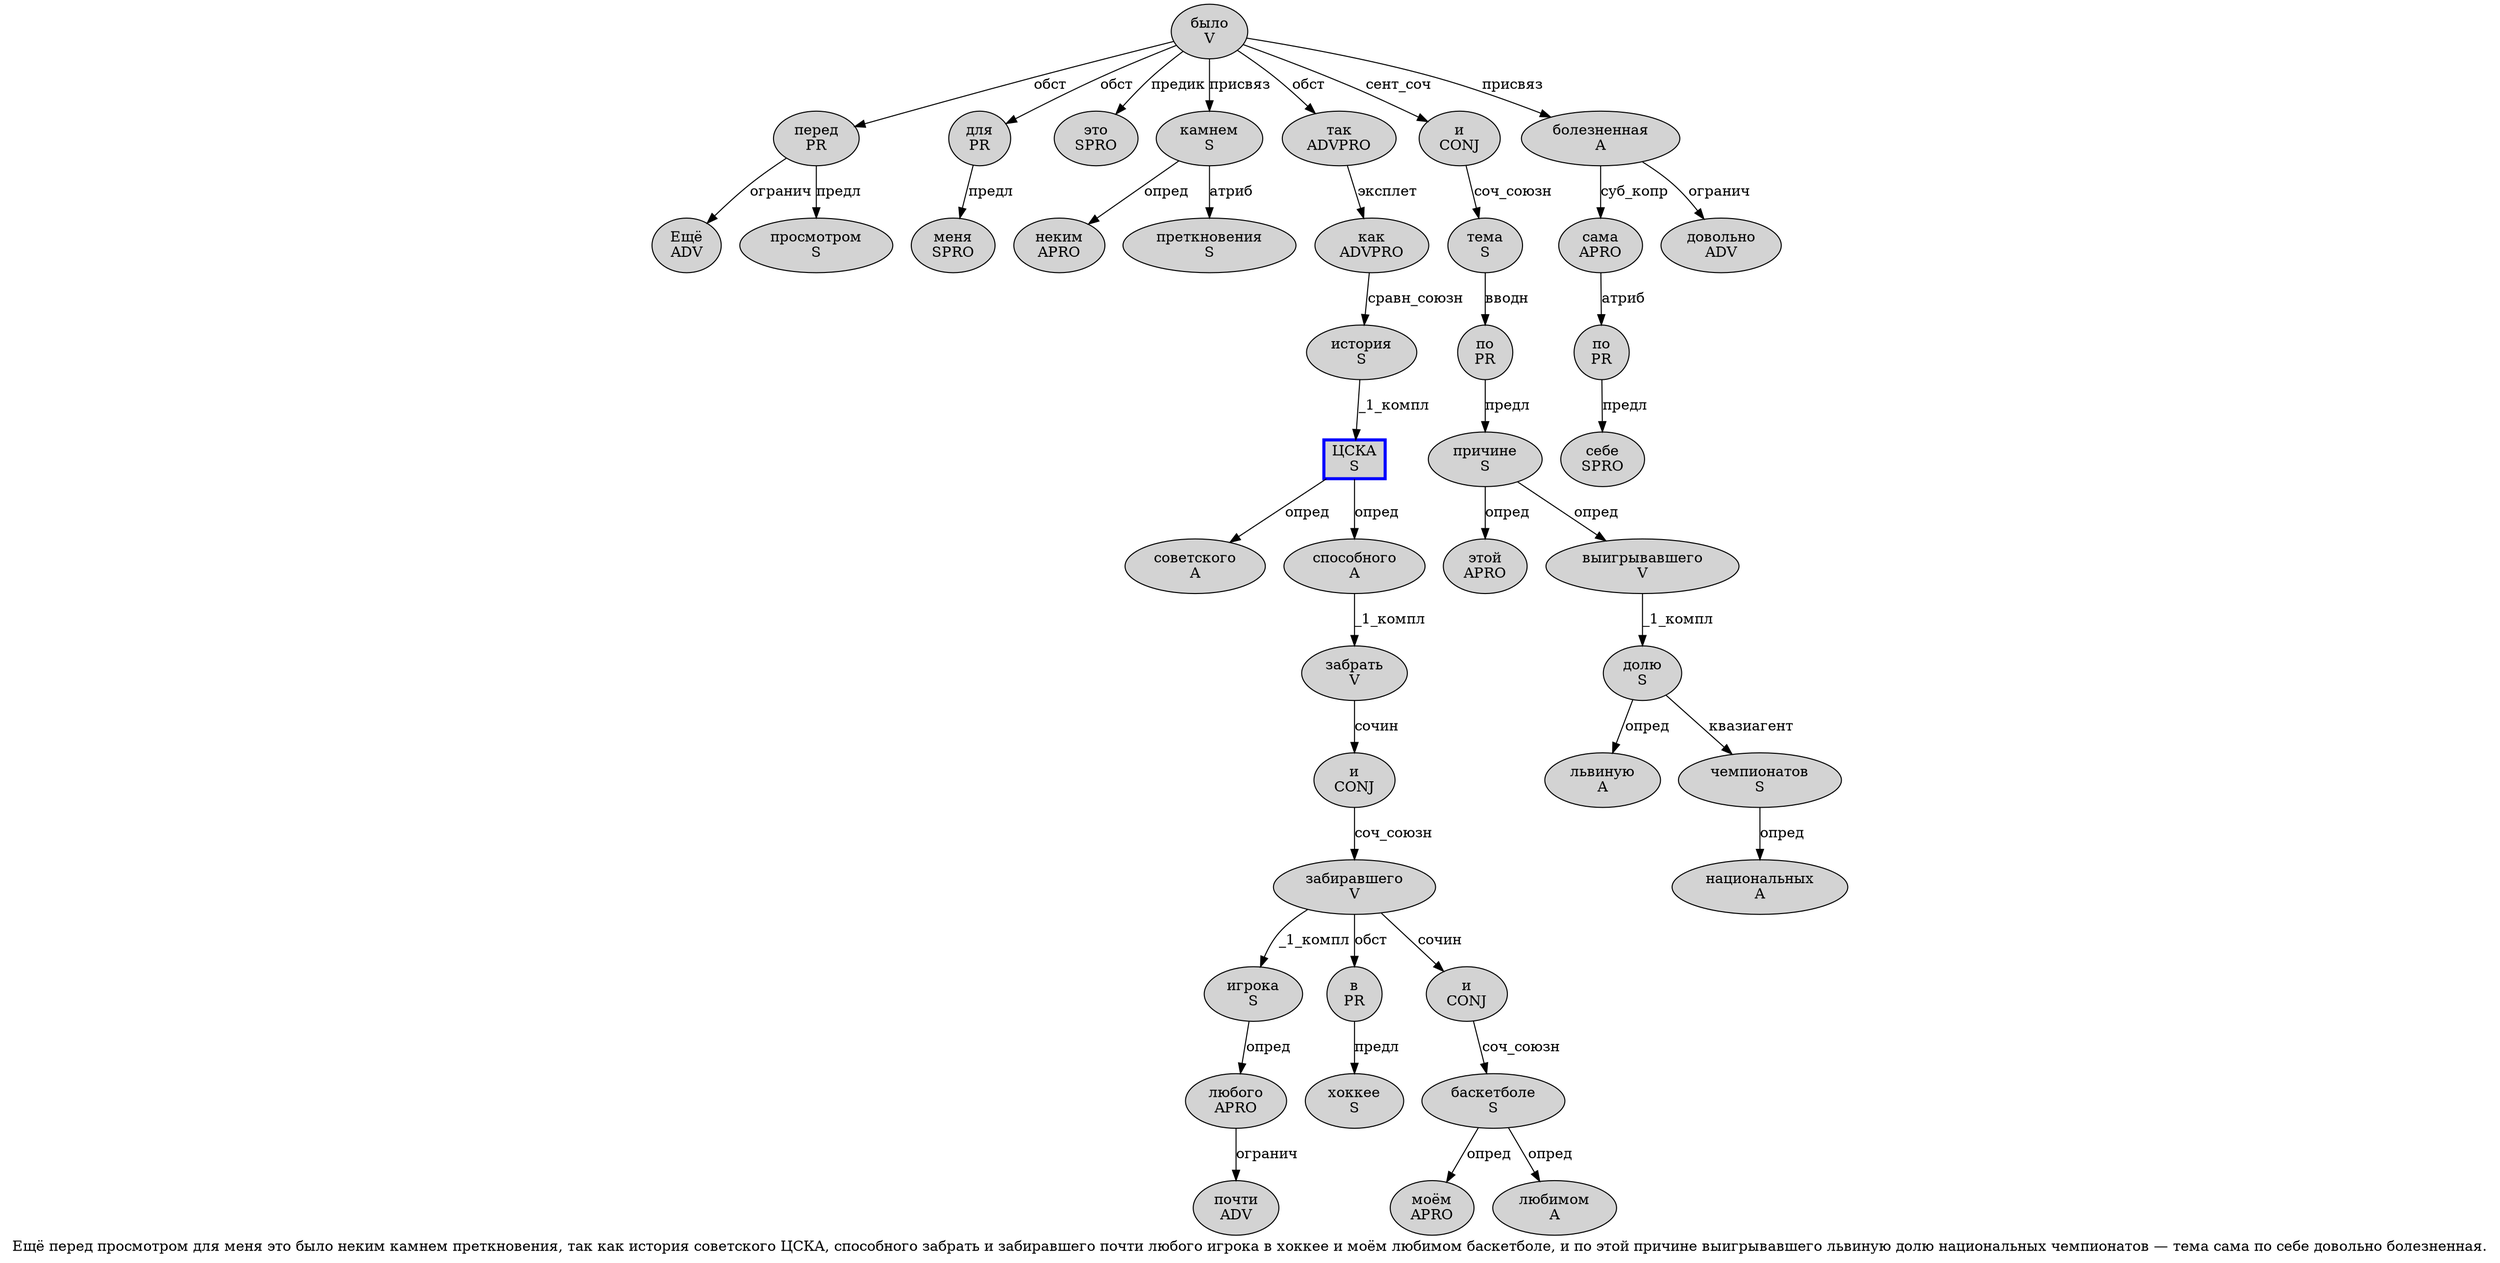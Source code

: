 digraph SENTENCE_3702 {
	graph [label="Ещё перед просмотром для меня это было неким камнем преткновения, так как история советского ЦСКА, способного забрать и забиравшего почти любого игрока в хоккее и моём любимом баскетболе, и по этой причине выигрывавшего львиную долю национальных чемпионатов — тема сама по себе довольно болезненная."]
	node [style=filled]
		0 [label="Ещё
ADV" color="" fillcolor=lightgray penwidth=1 shape=ellipse]
		1 [label="перед
PR" color="" fillcolor=lightgray penwidth=1 shape=ellipse]
		2 [label="просмотром
S" color="" fillcolor=lightgray penwidth=1 shape=ellipse]
		3 [label="для
PR" color="" fillcolor=lightgray penwidth=1 shape=ellipse]
		4 [label="меня
SPRO" color="" fillcolor=lightgray penwidth=1 shape=ellipse]
		5 [label="это
SPRO" color="" fillcolor=lightgray penwidth=1 shape=ellipse]
		6 [label="было
V" color="" fillcolor=lightgray penwidth=1 shape=ellipse]
		7 [label="неким
APRO" color="" fillcolor=lightgray penwidth=1 shape=ellipse]
		8 [label="камнем
S" color="" fillcolor=lightgray penwidth=1 shape=ellipse]
		9 [label="преткновения
S" color="" fillcolor=lightgray penwidth=1 shape=ellipse]
		11 [label="так
ADVPRO" color="" fillcolor=lightgray penwidth=1 shape=ellipse]
		12 [label="как
ADVPRO" color="" fillcolor=lightgray penwidth=1 shape=ellipse]
		13 [label="история
S" color="" fillcolor=lightgray penwidth=1 shape=ellipse]
		14 [label="советского
A" color="" fillcolor=lightgray penwidth=1 shape=ellipse]
		15 [label="ЦСКА
S" color=blue fillcolor=lightgray penwidth=3 shape=box]
		17 [label="способного
A" color="" fillcolor=lightgray penwidth=1 shape=ellipse]
		18 [label="забрать
V" color="" fillcolor=lightgray penwidth=1 shape=ellipse]
		19 [label="и
CONJ" color="" fillcolor=lightgray penwidth=1 shape=ellipse]
		20 [label="забиравшего
V" color="" fillcolor=lightgray penwidth=1 shape=ellipse]
		21 [label="почти
ADV" color="" fillcolor=lightgray penwidth=1 shape=ellipse]
		22 [label="любого
APRO" color="" fillcolor=lightgray penwidth=1 shape=ellipse]
		23 [label="игрока
S" color="" fillcolor=lightgray penwidth=1 shape=ellipse]
		24 [label="в
PR" color="" fillcolor=lightgray penwidth=1 shape=ellipse]
		25 [label="хоккее
S" color="" fillcolor=lightgray penwidth=1 shape=ellipse]
		26 [label="и
CONJ" color="" fillcolor=lightgray penwidth=1 shape=ellipse]
		27 [label="моём
APRO" color="" fillcolor=lightgray penwidth=1 shape=ellipse]
		28 [label="любимом
A" color="" fillcolor=lightgray penwidth=1 shape=ellipse]
		29 [label="баскетболе
S" color="" fillcolor=lightgray penwidth=1 shape=ellipse]
		31 [label="и
CONJ" color="" fillcolor=lightgray penwidth=1 shape=ellipse]
		32 [label="по
PR" color="" fillcolor=lightgray penwidth=1 shape=ellipse]
		33 [label="этой
APRO" color="" fillcolor=lightgray penwidth=1 shape=ellipse]
		34 [label="причине
S" color="" fillcolor=lightgray penwidth=1 shape=ellipse]
		35 [label="выигрывавшего
V" color="" fillcolor=lightgray penwidth=1 shape=ellipse]
		36 [label="львиную
A" color="" fillcolor=lightgray penwidth=1 shape=ellipse]
		37 [label="долю
S" color="" fillcolor=lightgray penwidth=1 shape=ellipse]
		38 [label="национальных
A" color="" fillcolor=lightgray penwidth=1 shape=ellipse]
		39 [label="чемпионатов
S" color="" fillcolor=lightgray penwidth=1 shape=ellipse]
		41 [label="тема
S" color="" fillcolor=lightgray penwidth=1 shape=ellipse]
		42 [label="сама
APRO" color="" fillcolor=lightgray penwidth=1 shape=ellipse]
		43 [label="по
PR" color="" fillcolor=lightgray penwidth=1 shape=ellipse]
		44 [label="себе
SPRO" color="" fillcolor=lightgray penwidth=1 shape=ellipse]
		45 [label="довольно
ADV" color="" fillcolor=lightgray penwidth=1 shape=ellipse]
		46 [label="болезненная
A" color="" fillcolor=lightgray penwidth=1 shape=ellipse]
			23 -> 22 [label="опред"]
			19 -> 20 [label="соч_союзн"]
			11 -> 12 [label="эксплет"]
			34 -> 33 [label="опред"]
			34 -> 35 [label="опред"]
			6 -> 1 [label="обст"]
			6 -> 3 [label="обст"]
			6 -> 5 [label="предик"]
			6 -> 8 [label="присвяз"]
			6 -> 11 [label="обст"]
			6 -> 31 [label="сент_соч"]
			6 -> 46 [label="присвяз"]
			41 -> 32 [label="вводн"]
			17 -> 18 [label="_1_компл"]
			15 -> 14 [label="опред"]
			15 -> 17 [label="опред"]
			20 -> 23 [label="_1_компл"]
			20 -> 24 [label="обст"]
			20 -> 26 [label="сочин"]
			35 -> 37 [label="_1_компл"]
			13 -> 15 [label="_1_компл"]
			12 -> 13 [label="сравн_союзн"]
			39 -> 38 [label="опред"]
			24 -> 25 [label="предл"]
			3 -> 4 [label="предл"]
			42 -> 43 [label="атриб"]
			46 -> 42 [label="суб_копр"]
			46 -> 45 [label="огранич"]
			26 -> 29 [label="соч_союзн"]
			32 -> 34 [label="предл"]
			37 -> 36 [label="опред"]
			37 -> 39 [label="квазиагент"]
			1 -> 0 [label="огранич"]
			1 -> 2 [label="предл"]
			29 -> 27 [label="опред"]
			29 -> 28 [label="опред"]
			18 -> 19 [label="сочин"]
			22 -> 21 [label="огранич"]
			43 -> 44 [label="предл"]
			8 -> 7 [label="опред"]
			8 -> 9 [label="атриб"]
			31 -> 41 [label="соч_союзн"]
}